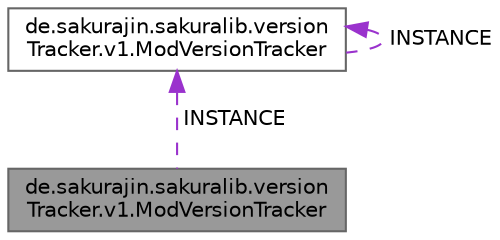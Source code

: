 digraph "de.sakurajin.sakuralib.versionTracker.v1.ModVersionTracker"
{
 // LATEX_PDF_SIZE
  bgcolor="transparent";
  edge [fontname=Helvetica,fontsize=10,labelfontname=Helvetica,labelfontsize=10];
  node [fontname=Helvetica,fontsize=10,shape=box,height=0.2,width=0.4];
  Node1 [label="de.sakurajin.sakuralib.version\lTracker.v1.ModVersionTracker",height=0.2,width=0.4,color="gray40", fillcolor="grey60", style="filled", fontcolor="black",tooltip=" "];
  Node2 -> Node1 [dir="back",color="darkorchid3",style="dashed",label=" INSTANCE" ];
  Node2 [label="de.sakurajin.sakuralib.version\lTracker.v1.ModVersionTracker",height=0.2,width=0.4,color="gray40", fillcolor="white", style="filled",URL="$classde_1_1sakurajin_1_1sakuralib_1_1versionTracker_1_1v1_1_1ModVersionTracker.html",tooltip=" "];
  Node2 -> Node2 [dir="back",color="darkorchid3",style="dashed",label=" INSTANCE" ];
}
